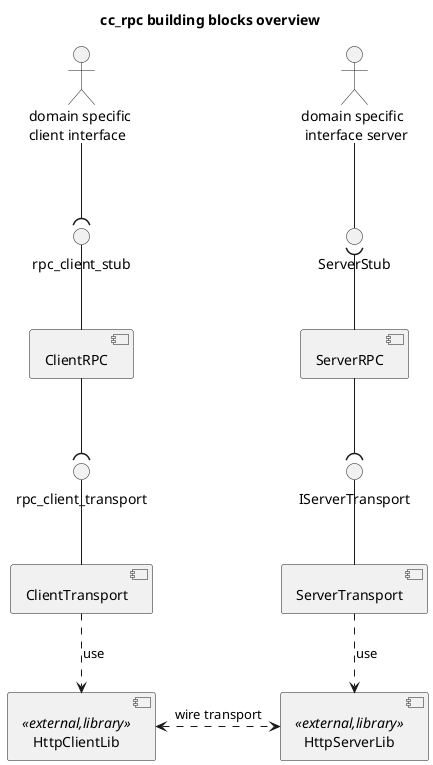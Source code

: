 @startuml

title cc_rpc building blocks overview
actor Client as "domain specific \nclient interface"
interface rpc_client_stub
component ClientRPC 
interface rpc_client_transport
component ClientTransport 
component HttpClientLib <<external,library>>

component ServerTransport 
interface IServerTransport 
component HttpServerLib <<external,library>>
component ServerRPC
interface ServerStub

Client --( rpc_client_stub
rpc_client_stub -- ClientRPC
ClientRPC--(rpc_client_transport
ClientTransport .down.> HttpClientLib : use
rpc_client_transport -- ClientTransport

IServerTransport--ServerTransport
ServerRPC--(IServerTransport
ServerStub)--ServerRPC
actor Server as "domain specific \n interface server" 

Server -- ServerStub

ServerTransport .down.> HttpServerLib : use
HttpClientLib <.> HttpServerLib: wire transport

@enduml